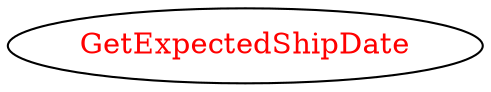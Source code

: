 digraph dependencyGraph {
 concentrate=true;
 ranksep="2.0";
 rankdir="LR"; 
 splines="ortho";
"GetExpectedShipDate" [fontcolor="red"];
}